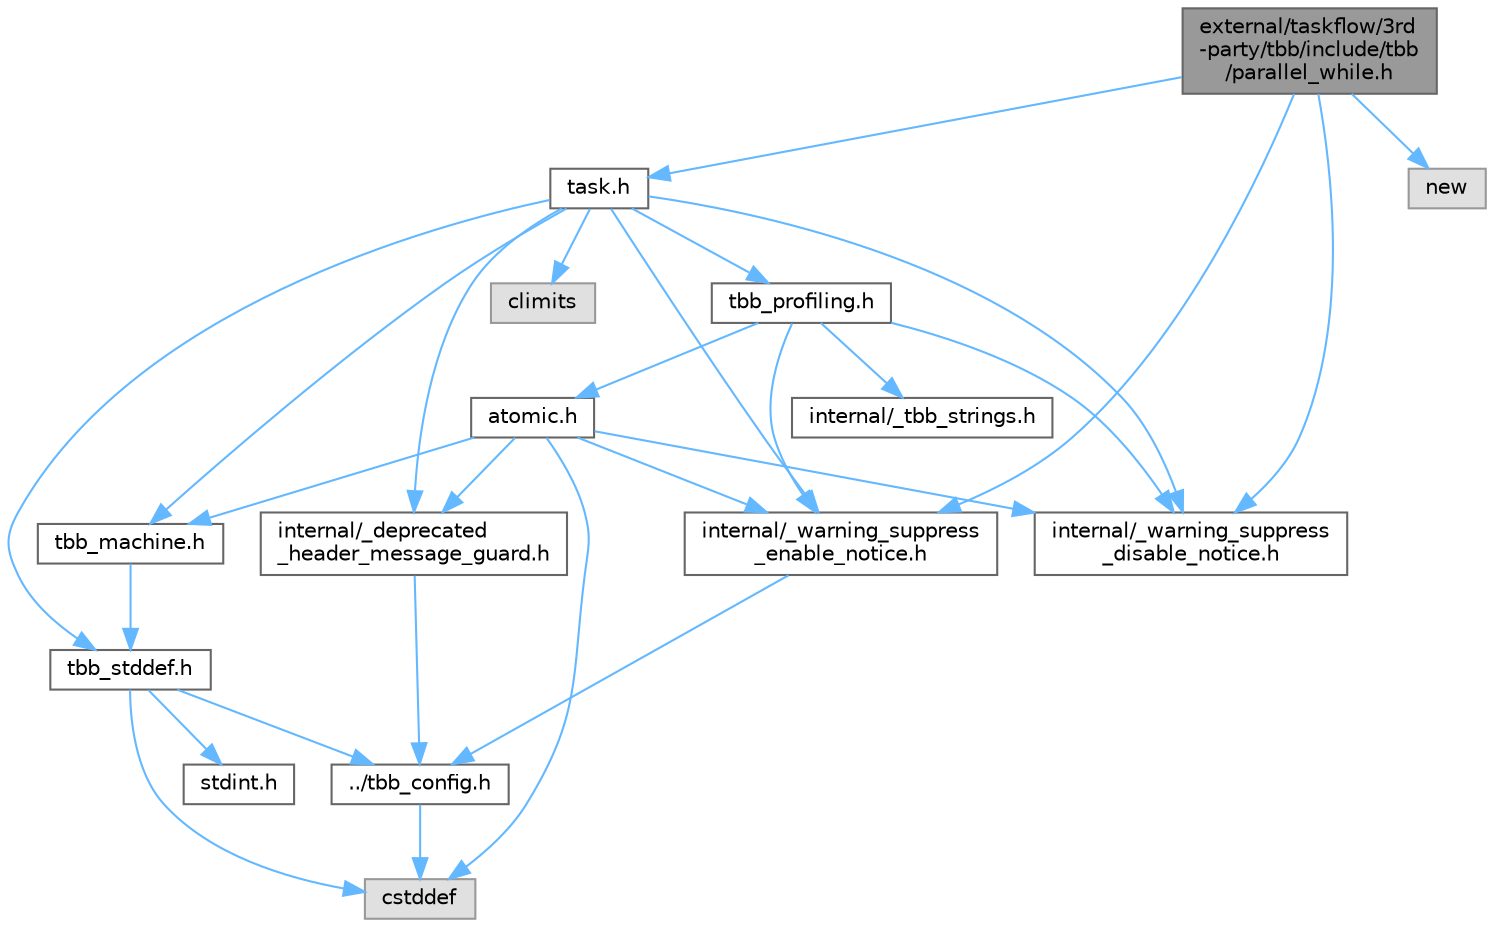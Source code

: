 digraph "external/taskflow/3rd-party/tbb/include/tbb/parallel_while.h"
{
 // LATEX_PDF_SIZE
  bgcolor="transparent";
  edge [fontname=Helvetica,fontsize=10,labelfontname=Helvetica,labelfontsize=10];
  node [fontname=Helvetica,fontsize=10,shape=box,height=0.2,width=0.4];
  Node1 [id="Node000001",label="external/taskflow/3rd\l-party/tbb/include/tbb\l/parallel_while.h",height=0.2,width=0.4,color="gray40", fillcolor="grey60", style="filled", fontcolor="black",tooltip=" "];
  Node1 -> Node2 [id="edge28_Node000001_Node000002",color="steelblue1",style="solid",tooltip=" "];
  Node2 [id="Node000002",label="internal/_warning_suppress\l_enable_notice.h",height=0.2,width=0.4,color="grey40", fillcolor="white", style="filled",URL="$__warning__suppress__enable__notice_8h.html",tooltip=" "];
  Node2 -> Node3 [id="edge29_Node000002_Node000003",color="steelblue1",style="solid",tooltip=" "];
  Node3 [id="Node000003",label="../tbb_config.h",height=0.2,width=0.4,color="grey40", fillcolor="white", style="filled",URL="$tbb__config_8h.html",tooltip=" "];
  Node3 -> Node4 [id="edge30_Node000003_Node000004",color="steelblue1",style="solid",tooltip=" "];
  Node4 [id="Node000004",label="cstddef",height=0.2,width=0.4,color="grey60", fillcolor="#E0E0E0", style="filled",tooltip=" "];
  Node1 -> Node5 [id="edge31_Node000001_Node000005",color="steelblue1",style="solid",tooltip=" "];
  Node5 [id="Node000005",label="task.h",height=0.2,width=0.4,color="grey40", fillcolor="white", style="filled",URL="$task_8h.html",tooltip=" "];
  Node5 -> Node6 [id="edge32_Node000005_Node000006",color="steelblue1",style="solid",tooltip=" "];
  Node6 [id="Node000006",label="internal/_deprecated\l_header_message_guard.h",height=0.2,width=0.4,color="grey40", fillcolor="white", style="filled",URL="$__deprecated__header__message__guard_8h.html",tooltip=" "];
  Node6 -> Node3 [id="edge33_Node000006_Node000003",color="steelblue1",style="solid",tooltip=" "];
  Node5 -> Node2 [id="edge34_Node000005_Node000002",color="steelblue1",style="solid",tooltip=" "];
  Node5 -> Node7 [id="edge35_Node000005_Node000007",color="steelblue1",style="solid",tooltip=" "];
  Node7 [id="Node000007",label="tbb_stddef.h",height=0.2,width=0.4,color="grey40", fillcolor="white", style="filled",URL="$tbb__stddef_8h.html",tooltip=" "];
  Node7 -> Node3 [id="edge36_Node000007_Node000003",color="steelblue1",style="solid",tooltip=" "];
  Node7 -> Node4 [id="edge37_Node000007_Node000004",color="steelblue1",style="solid",tooltip=" "];
  Node7 -> Node8 [id="edge38_Node000007_Node000008",color="steelblue1",style="solid",tooltip=" "];
  Node8 [id="Node000008",label="stdint.h",height=0.2,width=0.4,color="grey40", fillcolor="white", style="filled",URL="$stdint_8h.html",tooltip=" "];
  Node5 -> Node9 [id="edge39_Node000005_Node000009",color="steelblue1",style="solid",tooltip=" "];
  Node9 [id="Node000009",label="tbb_machine.h",height=0.2,width=0.4,color="grey40", fillcolor="white", style="filled",URL="$tbb__machine_8h.html",tooltip=" "];
  Node9 -> Node7 [id="edge40_Node000009_Node000007",color="steelblue1",style="solid",tooltip=" "];
  Node5 -> Node10 [id="edge41_Node000005_Node000010",color="steelblue1",style="solid",tooltip=" "];
  Node10 [id="Node000010",label="tbb_profiling.h",height=0.2,width=0.4,color="grey40", fillcolor="white", style="filled",URL="$tbb__profiling_8h.html",tooltip=" "];
  Node10 -> Node2 [id="edge42_Node000010_Node000002",color="steelblue1",style="solid",tooltip=" "];
  Node10 -> Node11 [id="edge43_Node000010_Node000011",color="steelblue1",style="solid",tooltip=" "];
  Node11 [id="Node000011",label="internal/_tbb_strings.h",height=0.2,width=0.4,color="grey40", fillcolor="white", style="filled",URL="$__tbb__strings_8h.html",tooltip=" "];
  Node10 -> Node12 [id="edge44_Node000010_Node000012",color="steelblue1",style="solid",tooltip=" "];
  Node12 [id="Node000012",label="atomic.h",height=0.2,width=0.4,color="grey40", fillcolor="white", style="filled",URL="$external_2taskflow_23rd-party_2tbb_2include_2tbb_2atomic_8h.html",tooltip=" "];
  Node12 -> Node6 [id="edge45_Node000012_Node000006",color="steelblue1",style="solid",tooltip=" "];
  Node12 -> Node2 [id="edge46_Node000012_Node000002",color="steelblue1",style="solid",tooltip=" "];
  Node12 -> Node4 [id="edge47_Node000012_Node000004",color="steelblue1",style="solid",tooltip=" "];
  Node12 -> Node9 [id="edge48_Node000012_Node000009",color="steelblue1",style="solid",tooltip=" "];
  Node12 -> Node13 [id="edge49_Node000012_Node000013",color="steelblue1",style="solid",tooltip=" "];
  Node13 [id="Node000013",label="internal/_warning_suppress\l_disable_notice.h",height=0.2,width=0.4,color="grey40", fillcolor="white", style="filled",URL="$__warning__suppress__disable__notice_8h.html",tooltip=" "];
  Node10 -> Node13 [id="edge50_Node000010_Node000013",color="steelblue1",style="solid",tooltip=" "];
  Node5 -> Node14 [id="edge51_Node000005_Node000014",color="steelblue1",style="solid",tooltip=" "];
  Node14 [id="Node000014",label="climits",height=0.2,width=0.4,color="grey60", fillcolor="#E0E0E0", style="filled",tooltip=" "];
  Node5 -> Node13 [id="edge52_Node000005_Node000013",color="steelblue1",style="solid",tooltip=" "];
  Node1 -> Node15 [id="edge53_Node000001_Node000015",color="steelblue1",style="solid",tooltip=" "];
  Node15 [id="Node000015",label="new",height=0.2,width=0.4,color="grey60", fillcolor="#E0E0E0", style="filled",tooltip=" "];
  Node1 -> Node13 [id="edge54_Node000001_Node000013",color="steelblue1",style="solid",tooltip=" "];
}
